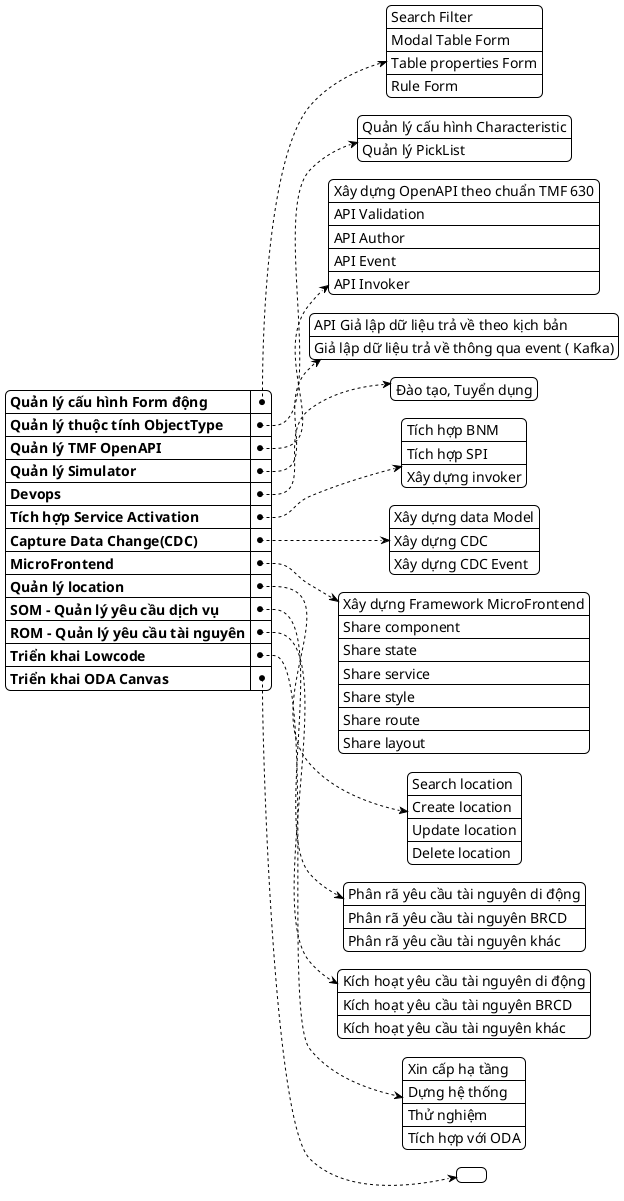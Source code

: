 @startyaml
!theme plain

Quản lý cấu hình Form động:
    - Search Filter
    - Modal Table Form
    - Table properties Form
    - Rule Form
Quản lý thuộc tính ObjectType:
    - Quản lý cấu hình Characteristic
    - Quản lý PickList
Quản lý TMF OpenAPI:
    - Xây dựng OpenAPI theo chuẩn TMF 630
    - API Validation
    - API Author
    - API Event
    - API Invoker
Quản lý Simulator:
    - API Giả lập dữ liệu trả về theo kịch bản
    - Giả lập dữ liệu trả về thông qua event ( Kafka)
Devops:
    - Đào tạo, Tuyển dụng
Tích hợp Service Activation:
    - Tích hợp BNM
    - Tích hợp SPI
    - Xây dựng invoker
Capture Data Change(CDC):
    - Xây dựng data Model
    - Xây dựng CDC
    - Xây dựng CDC Event
MicroFrontend:
    - Xây dựng Framework MicroFrontend
    - Share component
    - Share state
    - Share service
    - Share style
    - Share route
    - Share layout
Quản lý location:
    - Search location
    - Create location
    - Update location
    - Delete location
SOM - Quản lý yêu cầu dịch vụ:
    - Phân rã yêu cầu tài nguyên di động
    - Phân rã yêu cầu tài nguyên BRCD
    - Phân rã yêu cầu tài nguyên khác
ROM - Quản lý yêu cầu tài nguyên:
    - Kích hoạt yêu cầu tài nguyên di động
    - Kích hoạt yêu cầu tài nguyên BRCD
    - Kích hoạt yêu cầu tài nguyên khác
Triển khai Lowcode:
    - Xin cấp hạ tầng
    - Dựng hệ thống
    - Thử nghiệm
    - Tích hợp với ODA
Triển khai ODA Canvas :
    - 
@endyaml